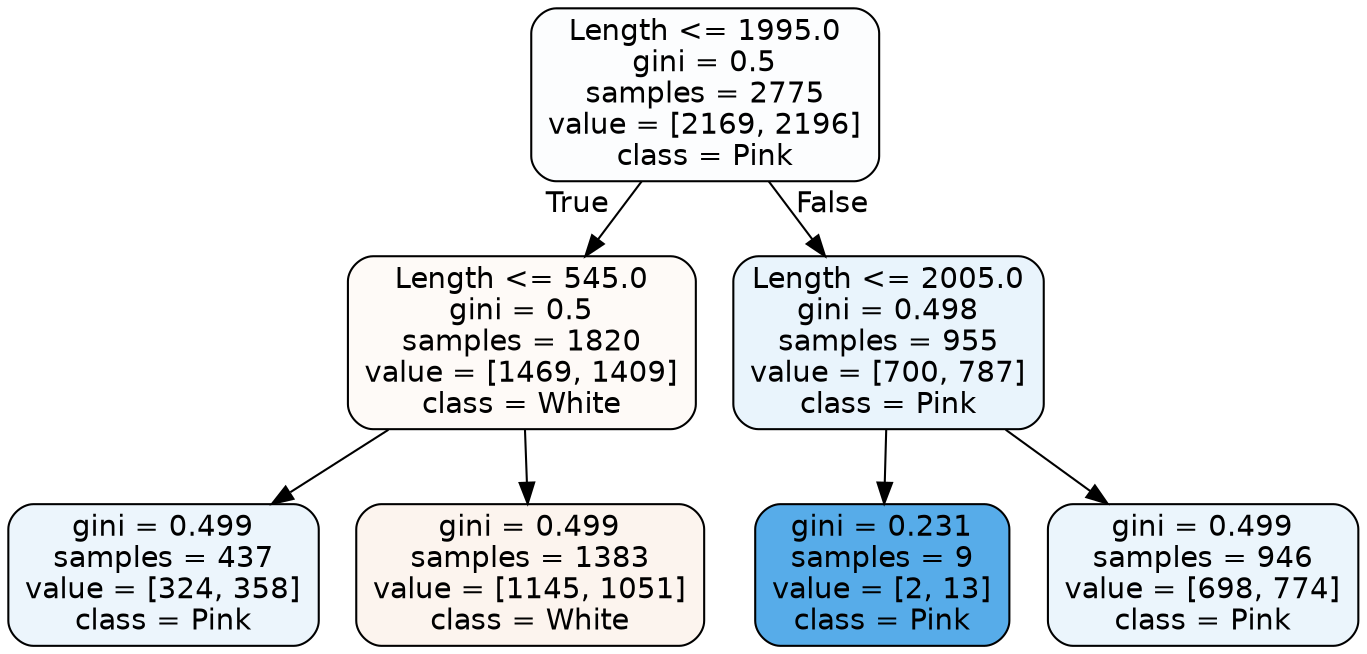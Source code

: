 digraph Tree {
node [shape=box, style="filled, rounded", color="black", fontname=helvetica] ;
edge [fontname=helvetica] ;
0 [label="Length <= 1995.0\ngini = 0.5\nsamples = 2775\nvalue = [2169, 2196]\nclass = Pink", fillcolor="#399de503"] ;
1 [label="Length <= 545.0\ngini = 0.5\nsamples = 1820\nvalue = [1469, 1409]\nclass = White", fillcolor="#e581390a"] ;
0 -> 1 [labeldistance=2.5, labelangle=45, headlabel="True"] ;
2 [label="gini = 0.499\nsamples = 437\nvalue = [324, 358]\nclass = Pink", fillcolor="#399de518"] ;
1 -> 2 ;
3 [label="gini = 0.499\nsamples = 1383\nvalue = [1145, 1051]\nclass = White", fillcolor="#e5813915"] ;
1 -> 3 ;
4 [label="Length <= 2005.0\ngini = 0.498\nsamples = 955\nvalue = [700, 787]\nclass = Pink", fillcolor="#399de51c"] ;
0 -> 4 [labeldistance=2.5, labelangle=-45, headlabel="False"] ;
5 [label="gini = 0.231\nsamples = 9\nvalue = [2, 13]\nclass = Pink", fillcolor="#399de5d8"] ;
4 -> 5 ;
6 [label="gini = 0.499\nsamples = 946\nvalue = [698, 774]\nclass = Pink", fillcolor="#399de519"] ;
4 -> 6 ;
}